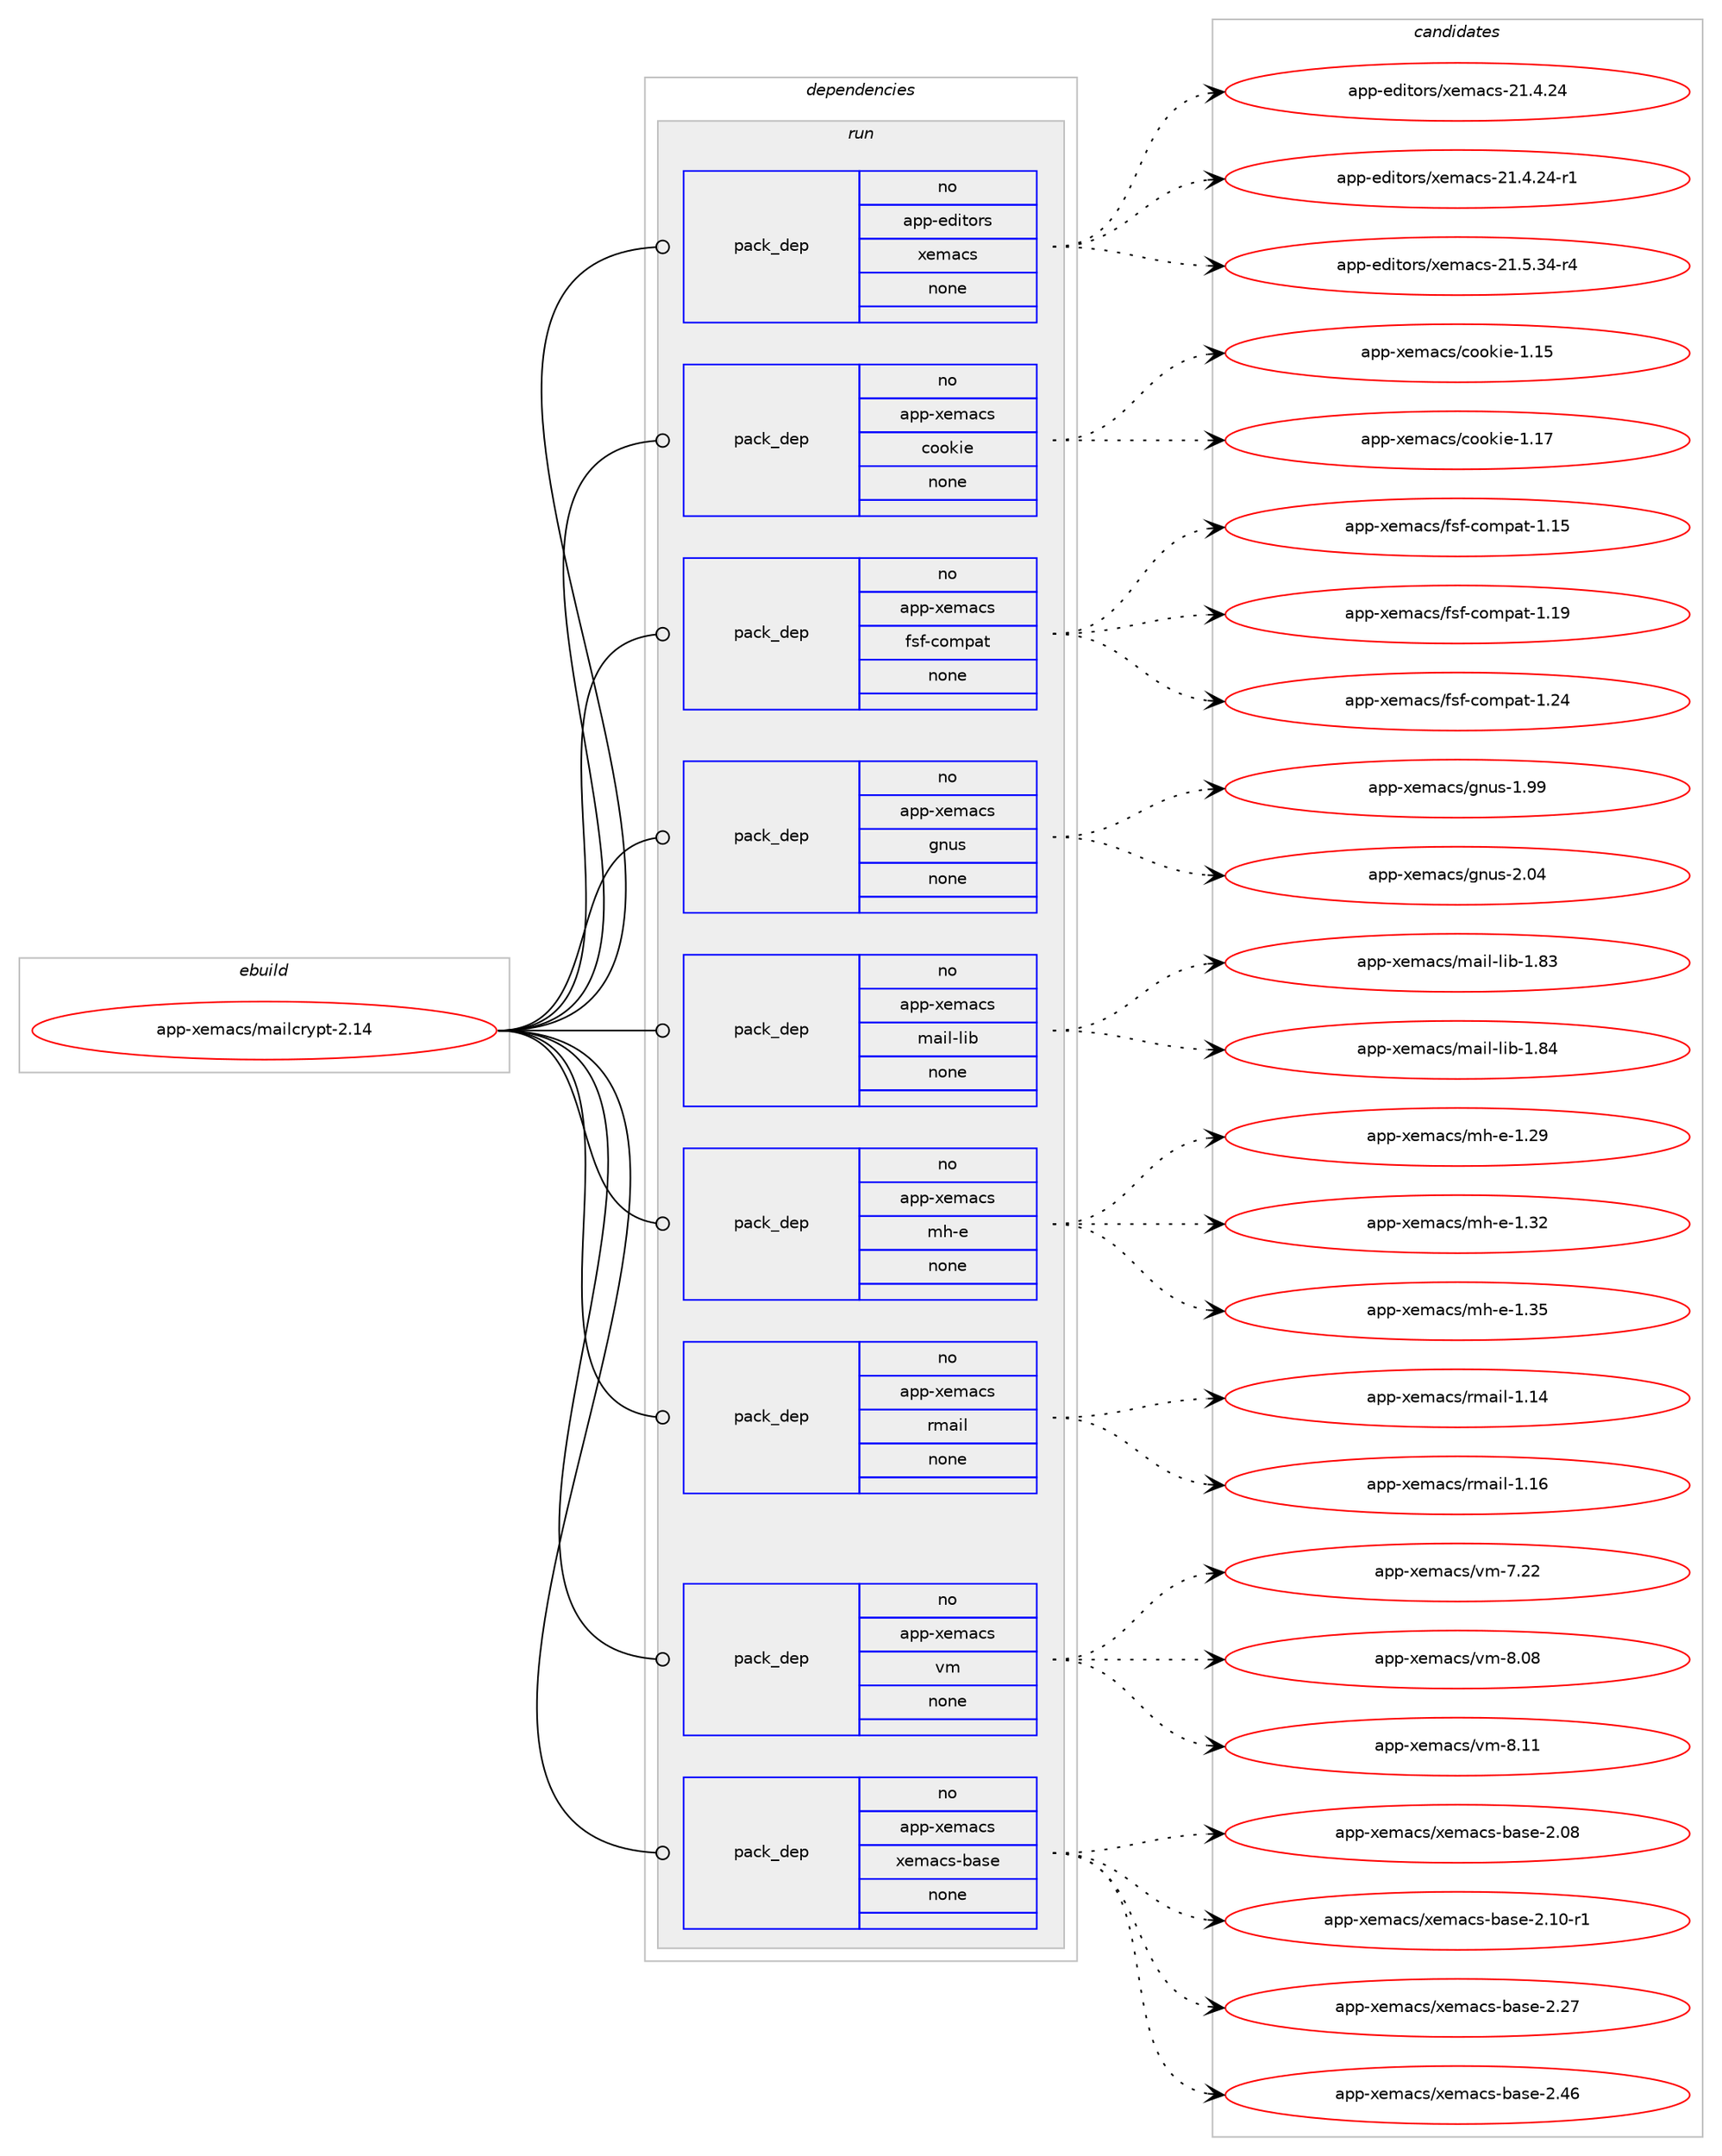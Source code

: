 digraph prolog {

# *************
# Graph options
# *************

newrank=true;
concentrate=true;
compound=true;
graph [rankdir=LR,fontname=Helvetica,fontsize=10,ranksep=1.5];#, ranksep=2.5, nodesep=0.2];
edge  [arrowhead=vee];
node  [fontname=Helvetica,fontsize=10];

# **********
# The ebuild
# **********

subgraph cluster_leftcol {
color=gray;
rank=same;
label=<<i>ebuild</i>>;
id [label="app-xemacs/mailcrypt-2.14", color=red, width=4, href="../app-xemacs/mailcrypt-2.14.svg"];
}

# ****************
# The dependencies
# ****************

subgraph cluster_midcol {
color=gray;
label=<<i>dependencies</i>>;
subgraph cluster_compile {
fillcolor="#eeeeee";
style=filled;
label=<<i>compile</i>>;
}
subgraph cluster_compileandrun {
fillcolor="#eeeeee";
style=filled;
label=<<i>compile and run</i>>;
}
subgraph cluster_run {
fillcolor="#eeeeee";
style=filled;
label=<<i>run</i>>;
subgraph pack938371 {
dependency1315653 [label=<<TABLE BORDER="0" CELLBORDER="1" CELLSPACING="0" CELLPADDING="4" WIDTH="220"><TR><TD ROWSPAN="6" CELLPADDING="30">pack_dep</TD></TR><TR><TD WIDTH="110">no</TD></TR><TR><TD>app-editors</TD></TR><TR><TD>xemacs</TD></TR><TR><TD>none</TD></TR><TR><TD></TD></TR></TABLE>>, shape=none, color=blue];
}
id:e -> dependency1315653:w [weight=20,style="solid",arrowhead="odot"];
subgraph pack938372 {
dependency1315654 [label=<<TABLE BORDER="0" CELLBORDER="1" CELLSPACING="0" CELLPADDING="4" WIDTH="220"><TR><TD ROWSPAN="6" CELLPADDING="30">pack_dep</TD></TR><TR><TD WIDTH="110">no</TD></TR><TR><TD>app-xemacs</TD></TR><TR><TD>cookie</TD></TR><TR><TD>none</TD></TR><TR><TD></TD></TR></TABLE>>, shape=none, color=blue];
}
id:e -> dependency1315654:w [weight=20,style="solid",arrowhead="odot"];
subgraph pack938373 {
dependency1315655 [label=<<TABLE BORDER="0" CELLBORDER="1" CELLSPACING="0" CELLPADDING="4" WIDTH="220"><TR><TD ROWSPAN="6" CELLPADDING="30">pack_dep</TD></TR><TR><TD WIDTH="110">no</TD></TR><TR><TD>app-xemacs</TD></TR><TR><TD>fsf-compat</TD></TR><TR><TD>none</TD></TR><TR><TD></TD></TR></TABLE>>, shape=none, color=blue];
}
id:e -> dependency1315655:w [weight=20,style="solid",arrowhead="odot"];
subgraph pack938374 {
dependency1315656 [label=<<TABLE BORDER="0" CELLBORDER="1" CELLSPACING="0" CELLPADDING="4" WIDTH="220"><TR><TD ROWSPAN="6" CELLPADDING="30">pack_dep</TD></TR><TR><TD WIDTH="110">no</TD></TR><TR><TD>app-xemacs</TD></TR><TR><TD>gnus</TD></TR><TR><TD>none</TD></TR><TR><TD></TD></TR></TABLE>>, shape=none, color=blue];
}
id:e -> dependency1315656:w [weight=20,style="solid",arrowhead="odot"];
subgraph pack938375 {
dependency1315657 [label=<<TABLE BORDER="0" CELLBORDER="1" CELLSPACING="0" CELLPADDING="4" WIDTH="220"><TR><TD ROWSPAN="6" CELLPADDING="30">pack_dep</TD></TR><TR><TD WIDTH="110">no</TD></TR><TR><TD>app-xemacs</TD></TR><TR><TD>mail-lib</TD></TR><TR><TD>none</TD></TR><TR><TD></TD></TR></TABLE>>, shape=none, color=blue];
}
id:e -> dependency1315657:w [weight=20,style="solid",arrowhead="odot"];
subgraph pack938376 {
dependency1315658 [label=<<TABLE BORDER="0" CELLBORDER="1" CELLSPACING="0" CELLPADDING="4" WIDTH="220"><TR><TD ROWSPAN="6" CELLPADDING="30">pack_dep</TD></TR><TR><TD WIDTH="110">no</TD></TR><TR><TD>app-xemacs</TD></TR><TR><TD>mh-e</TD></TR><TR><TD>none</TD></TR><TR><TD></TD></TR></TABLE>>, shape=none, color=blue];
}
id:e -> dependency1315658:w [weight=20,style="solid",arrowhead="odot"];
subgraph pack938377 {
dependency1315659 [label=<<TABLE BORDER="0" CELLBORDER="1" CELLSPACING="0" CELLPADDING="4" WIDTH="220"><TR><TD ROWSPAN="6" CELLPADDING="30">pack_dep</TD></TR><TR><TD WIDTH="110">no</TD></TR><TR><TD>app-xemacs</TD></TR><TR><TD>rmail</TD></TR><TR><TD>none</TD></TR><TR><TD></TD></TR></TABLE>>, shape=none, color=blue];
}
id:e -> dependency1315659:w [weight=20,style="solid",arrowhead="odot"];
subgraph pack938378 {
dependency1315660 [label=<<TABLE BORDER="0" CELLBORDER="1" CELLSPACING="0" CELLPADDING="4" WIDTH="220"><TR><TD ROWSPAN="6" CELLPADDING="30">pack_dep</TD></TR><TR><TD WIDTH="110">no</TD></TR><TR><TD>app-xemacs</TD></TR><TR><TD>vm</TD></TR><TR><TD>none</TD></TR><TR><TD></TD></TR></TABLE>>, shape=none, color=blue];
}
id:e -> dependency1315660:w [weight=20,style="solid",arrowhead="odot"];
subgraph pack938379 {
dependency1315661 [label=<<TABLE BORDER="0" CELLBORDER="1" CELLSPACING="0" CELLPADDING="4" WIDTH="220"><TR><TD ROWSPAN="6" CELLPADDING="30">pack_dep</TD></TR><TR><TD WIDTH="110">no</TD></TR><TR><TD>app-xemacs</TD></TR><TR><TD>xemacs-base</TD></TR><TR><TD>none</TD></TR><TR><TD></TD></TR></TABLE>>, shape=none, color=blue];
}
id:e -> dependency1315661:w [weight=20,style="solid",arrowhead="odot"];
}
}

# **************
# The candidates
# **************

subgraph cluster_choices {
rank=same;
color=gray;
label=<<i>candidates</i>>;

subgraph choice938371 {
color=black;
nodesep=1;
choice97112112451011001051161111141154712010110997991154550494652465052 [label="app-editors/xemacs-21.4.24", color=red, width=4,href="../app-editors/xemacs-21.4.24.svg"];
choice971121124510110010511611111411547120101109979911545504946524650524511449 [label="app-editors/xemacs-21.4.24-r1", color=red, width=4,href="../app-editors/xemacs-21.4.24-r1.svg"];
choice971121124510110010511611111411547120101109979911545504946534651524511452 [label="app-editors/xemacs-21.5.34-r4", color=red, width=4,href="../app-editors/xemacs-21.5.34-r4.svg"];
dependency1315653:e -> choice97112112451011001051161111141154712010110997991154550494652465052:w [style=dotted,weight="100"];
dependency1315653:e -> choice971121124510110010511611111411547120101109979911545504946524650524511449:w [style=dotted,weight="100"];
dependency1315653:e -> choice971121124510110010511611111411547120101109979911545504946534651524511452:w [style=dotted,weight="100"];
}
subgraph choice938372 {
color=black;
nodesep=1;
choice9711211245120101109979911547991111111071051014549464953 [label="app-xemacs/cookie-1.15", color=red, width=4,href="../app-xemacs/cookie-1.15.svg"];
choice9711211245120101109979911547991111111071051014549464955 [label="app-xemacs/cookie-1.17", color=red, width=4,href="../app-xemacs/cookie-1.17.svg"];
dependency1315654:e -> choice9711211245120101109979911547991111111071051014549464953:w [style=dotted,weight="100"];
dependency1315654:e -> choice9711211245120101109979911547991111111071051014549464955:w [style=dotted,weight="100"];
}
subgraph choice938373 {
color=black;
nodesep=1;
choice97112112451201011099799115471021151024599111109112971164549464953 [label="app-xemacs/fsf-compat-1.15", color=red, width=4,href="../app-xemacs/fsf-compat-1.15.svg"];
choice97112112451201011099799115471021151024599111109112971164549464957 [label="app-xemacs/fsf-compat-1.19", color=red, width=4,href="../app-xemacs/fsf-compat-1.19.svg"];
choice97112112451201011099799115471021151024599111109112971164549465052 [label="app-xemacs/fsf-compat-1.24", color=red, width=4,href="../app-xemacs/fsf-compat-1.24.svg"];
dependency1315655:e -> choice97112112451201011099799115471021151024599111109112971164549464953:w [style=dotted,weight="100"];
dependency1315655:e -> choice97112112451201011099799115471021151024599111109112971164549464957:w [style=dotted,weight="100"];
dependency1315655:e -> choice97112112451201011099799115471021151024599111109112971164549465052:w [style=dotted,weight="100"];
}
subgraph choice938374 {
color=black;
nodesep=1;
choice97112112451201011099799115471031101171154549465757 [label="app-xemacs/gnus-1.99", color=red, width=4,href="../app-xemacs/gnus-1.99.svg"];
choice97112112451201011099799115471031101171154550464852 [label="app-xemacs/gnus-2.04", color=red, width=4,href="../app-xemacs/gnus-2.04.svg"];
dependency1315656:e -> choice97112112451201011099799115471031101171154549465757:w [style=dotted,weight="100"];
dependency1315656:e -> choice97112112451201011099799115471031101171154550464852:w [style=dotted,weight="100"];
}
subgraph choice938375 {
color=black;
nodesep=1;
choice97112112451201011099799115471099710510845108105984549465651 [label="app-xemacs/mail-lib-1.83", color=red, width=4,href="../app-xemacs/mail-lib-1.83.svg"];
choice97112112451201011099799115471099710510845108105984549465652 [label="app-xemacs/mail-lib-1.84", color=red, width=4,href="../app-xemacs/mail-lib-1.84.svg"];
dependency1315657:e -> choice97112112451201011099799115471099710510845108105984549465651:w [style=dotted,weight="100"];
dependency1315657:e -> choice97112112451201011099799115471099710510845108105984549465652:w [style=dotted,weight="100"];
}
subgraph choice938376 {
color=black;
nodesep=1;
choice9711211245120101109979911547109104451014549465057 [label="app-xemacs/mh-e-1.29", color=red, width=4,href="../app-xemacs/mh-e-1.29.svg"];
choice9711211245120101109979911547109104451014549465150 [label="app-xemacs/mh-e-1.32", color=red, width=4,href="../app-xemacs/mh-e-1.32.svg"];
choice9711211245120101109979911547109104451014549465153 [label="app-xemacs/mh-e-1.35", color=red, width=4,href="../app-xemacs/mh-e-1.35.svg"];
dependency1315658:e -> choice9711211245120101109979911547109104451014549465057:w [style=dotted,weight="100"];
dependency1315658:e -> choice9711211245120101109979911547109104451014549465150:w [style=dotted,weight="100"];
dependency1315658:e -> choice9711211245120101109979911547109104451014549465153:w [style=dotted,weight="100"];
}
subgraph choice938377 {
color=black;
nodesep=1;
choice9711211245120101109979911547114109971051084549464952 [label="app-xemacs/rmail-1.14", color=red, width=4,href="../app-xemacs/rmail-1.14.svg"];
choice9711211245120101109979911547114109971051084549464954 [label="app-xemacs/rmail-1.16", color=red, width=4,href="../app-xemacs/rmail-1.16.svg"];
dependency1315659:e -> choice9711211245120101109979911547114109971051084549464952:w [style=dotted,weight="100"];
dependency1315659:e -> choice9711211245120101109979911547114109971051084549464954:w [style=dotted,weight="100"];
}
subgraph choice938378 {
color=black;
nodesep=1;
choice97112112451201011099799115471181094555465050 [label="app-xemacs/vm-7.22", color=red, width=4,href="../app-xemacs/vm-7.22.svg"];
choice97112112451201011099799115471181094556464856 [label="app-xemacs/vm-8.08", color=red, width=4,href="../app-xemacs/vm-8.08.svg"];
choice97112112451201011099799115471181094556464949 [label="app-xemacs/vm-8.11", color=red, width=4,href="../app-xemacs/vm-8.11.svg"];
dependency1315660:e -> choice97112112451201011099799115471181094555465050:w [style=dotted,weight="100"];
dependency1315660:e -> choice97112112451201011099799115471181094556464856:w [style=dotted,weight="100"];
dependency1315660:e -> choice97112112451201011099799115471181094556464949:w [style=dotted,weight="100"];
}
subgraph choice938379 {
color=black;
nodesep=1;
choice971121124512010110997991154712010110997991154598971151014550464856 [label="app-xemacs/xemacs-base-2.08", color=red, width=4,href="../app-xemacs/xemacs-base-2.08.svg"];
choice9711211245120101109979911547120101109979911545989711510145504649484511449 [label="app-xemacs/xemacs-base-2.10-r1", color=red, width=4,href="../app-xemacs/xemacs-base-2.10-r1.svg"];
choice971121124512010110997991154712010110997991154598971151014550465055 [label="app-xemacs/xemacs-base-2.27", color=red, width=4,href="../app-xemacs/xemacs-base-2.27.svg"];
choice971121124512010110997991154712010110997991154598971151014550465254 [label="app-xemacs/xemacs-base-2.46", color=red, width=4,href="../app-xemacs/xemacs-base-2.46.svg"];
dependency1315661:e -> choice971121124512010110997991154712010110997991154598971151014550464856:w [style=dotted,weight="100"];
dependency1315661:e -> choice9711211245120101109979911547120101109979911545989711510145504649484511449:w [style=dotted,weight="100"];
dependency1315661:e -> choice971121124512010110997991154712010110997991154598971151014550465055:w [style=dotted,weight="100"];
dependency1315661:e -> choice971121124512010110997991154712010110997991154598971151014550465254:w [style=dotted,weight="100"];
}
}

}
